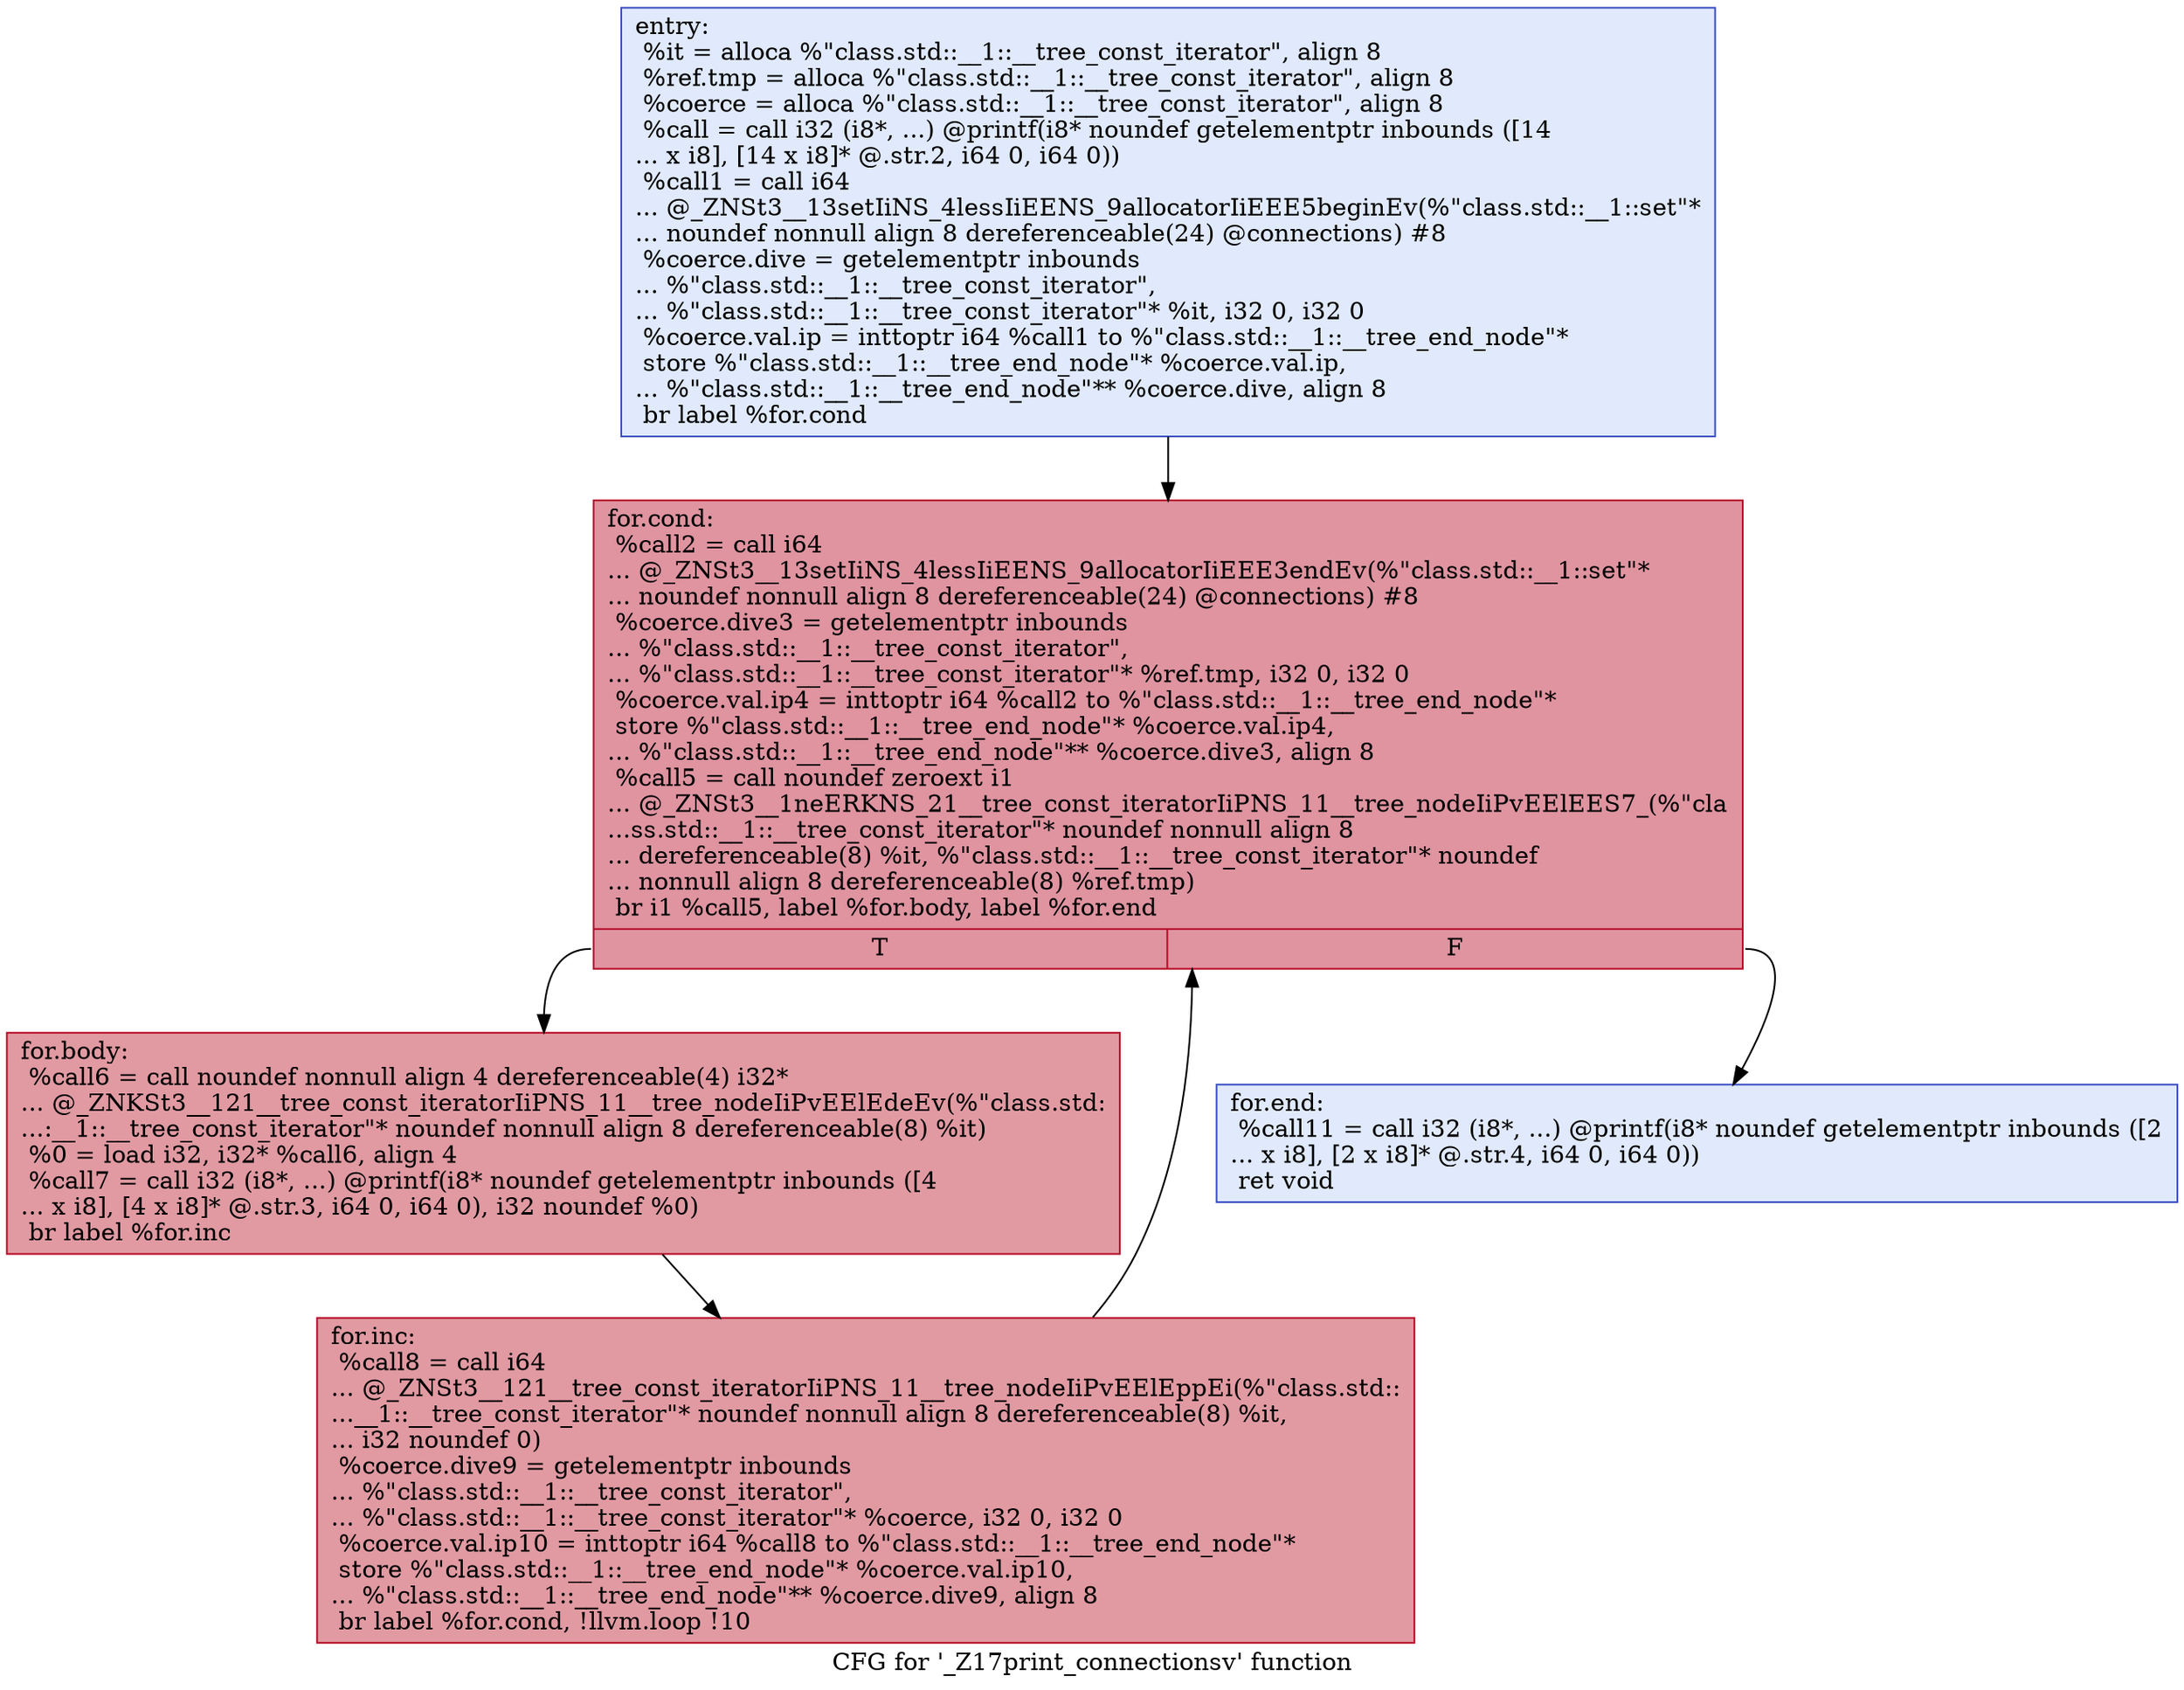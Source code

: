 digraph "CFG for '_Z17print_connectionsv' function" {
	label="CFG for '_Z17print_connectionsv' function";

	Node0x6000025556c0 [shape=record,color="#3d50c3ff", style=filled, fillcolor="#b9d0f970",label="{entry:\l  %it = alloca %\"class.std::__1::__tree_const_iterator\", align 8\l  %ref.tmp = alloca %\"class.std::__1::__tree_const_iterator\", align 8\l  %coerce = alloca %\"class.std::__1::__tree_const_iterator\", align 8\l  %call = call i32 (i8*, ...) @printf(i8* noundef getelementptr inbounds ([14\l... x i8], [14 x i8]* @.str.2, i64 0, i64 0))\l  %call1 = call i64\l... @_ZNSt3__13setIiNS_4lessIiEENS_9allocatorIiEEE5beginEv(%\"class.std::__1::set\"*\l... noundef nonnull align 8 dereferenceable(24) @connections) #8\l  %coerce.dive = getelementptr inbounds\l... %\"class.std::__1::__tree_const_iterator\",\l... %\"class.std::__1::__tree_const_iterator\"* %it, i32 0, i32 0\l  %coerce.val.ip = inttoptr i64 %call1 to %\"class.std::__1::__tree_end_node\"*\l  store %\"class.std::__1::__tree_end_node\"* %coerce.val.ip,\l... %\"class.std::__1::__tree_end_node\"** %coerce.dive, align 8\l  br label %for.cond\l}"];
	Node0x6000025556c0 -> Node0x600002555740;
	Node0x600002555740 [shape=record,color="#b70d28ff", style=filled, fillcolor="#b70d2870",label="{for.cond:                                         \l  %call2 = call i64\l... @_ZNSt3__13setIiNS_4lessIiEENS_9allocatorIiEEE3endEv(%\"class.std::__1::set\"*\l... noundef nonnull align 8 dereferenceable(24) @connections) #8\l  %coerce.dive3 = getelementptr inbounds\l... %\"class.std::__1::__tree_const_iterator\",\l... %\"class.std::__1::__tree_const_iterator\"* %ref.tmp, i32 0, i32 0\l  %coerce.val.ip4 = inttoptr i64 %call2 to %\"class.std::__1::__tree_end_node\"*\l  store %\"class.std::__1::__tree_end_node\"* %coerce.val.ip4,\l... %\"class.std::__1::__tree_end_node\"** %coerce.dive3, align 8\l  %call5 = call noundef zeroext i1\l... @_ZNSt3__1neERKNS_21__tree_const_iteratorIiPNS_11__tree_nodeIiPvEElEES7_(%\"cla\l...ss.std::__1::__tree_const_iterator\"* noundef nonnull align 8\l... dereferenceable(8) %it, %\"class.std::__1::__tree_const_iterator\"* noundef\l... nonnull align 8 dereferenceable(8) %ref.tmp)\l  br i1 %call5, label %for.body, label %for.end\l|{<s0>T|<s1>F}}"];
	Node0x600002555740:s0 -> Node0x6000025558c0;
	Node0x600002555740:s1 -> Node0x600002555900;
	Node0x6000025558c0 [shape=record,color="#b70d28ff", style=filled, fillcolor="#bb1b2c70",label="{for.body:                                         \l  %call6 = call noundef nonnull align 4 dereferenceable(4) i32*\l... @_ZNKSt3__121__tree_const_iteratorIiPNS_11__tree_nodeIiPvEElEdeEv(%\"class.std:\l...:__1::__tree_const_iterator\"* noundef nonnull align 8 dereferenceable(8) %it)\l  %0 = load i32, i32* %call6, align 4\l  %call7 = call i32 (i8*, ...) @printf(i8* noundef getelementptr inbounds ([4\l... x i8], [4 x i8]* @.str.3, i64 0, i64 0), i32 noundef %0)\l  br label %for.inc\l}"];
	Node0x6000025558c0 -> Node0x6000025559c0;
	Node0x6000025559c0 [shape=record,color="#b70d28ff", style=filled, fillcolor="#bb1b2c70",label="{for.inc:                                          \l  %call8 = call i64\l... @_ZNSt3__121__tree_const_iteratorIiPNS_11__tree_nodeIiPvEElEppEi(%\"class.std::\l...__1::__tree_const_iterator\"* noundef nonnull align 8 dereferenceable(8) %it,\l... i32 noundef 0)\l  %coerce.dive9 = getelementptr inbounds\l... %\"class.std::__1::__tree_const_iterator\",\l... %\"class.std::__1::__tree_const_iterator\"* %coerce, i32 0, i32 0\l  %coerce.val.ip10 = inttoptr i64 %call8 to %\"class.std::__1::__tree_end_node\"*\l  store %\"class.std::__1::__tree_end_node\"* %coerce.val.ip10,\l... %\"class.std::__1::__tree_end_node\"** %coerce.dive9, align 8\l  br label %for.cond, !llvm.loop !10\l}"];
	Node0x6000025559c0 -> Node0x600002555740;
	Node0x600002555900 [shape=record,color="#3d50c3ff", style=filled, fillcolor="#b9d0f970",label="{for.end:                                          \l  %call11 = call i32 (i8*, ...) @printf(i8* noundef getelementptr inbounds ([2\l... x i8], [2 x i8]* @.str.4, i64 0, i64 0))\l  ret void\l}"];
}
